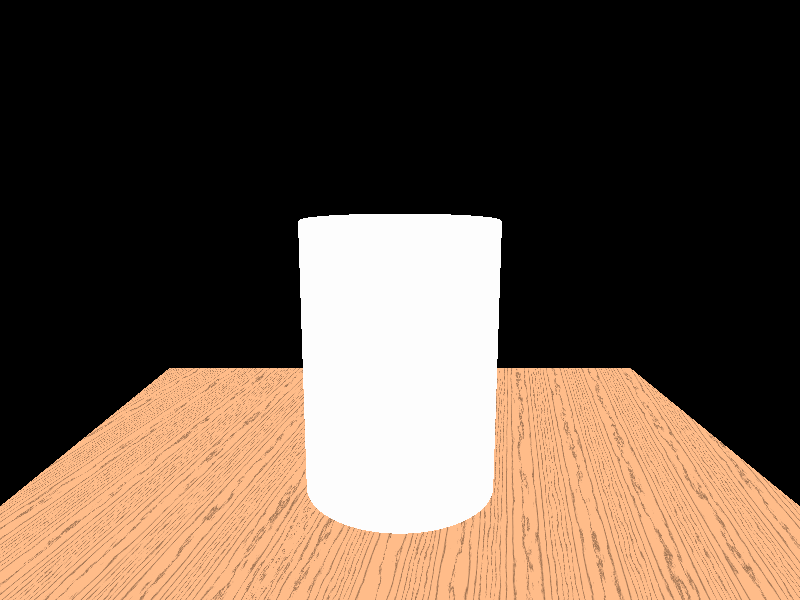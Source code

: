 //--global--------------------------
//--includes------------------------
//--declares------------------------

//mode
#declare bEdit = false;

//textures
#if (bEdit)

  #declare glassT = texture {
                      pigment {
                        colour rgb <1,0,0>
                      }
                    };
  #declare tableT = texture {
                      pigment {
                        colour rgb <0,1,0>
                      }
                    };
  #declare juiceT = texture {
                      pigment {
                        colour rgb <0,0,1>
                      }
                    };
  
#else  
  global_settings {
    assumed_gamma 1.0
    max_trace_level 5
      photons {
        count 200000               // alternatively use a total number of photons
        jitter 1.0                 // jitter phor photon rays
      }
  }
  #declare glassT = texture {
                      pigment { color rgbf <0.98, 0.98, 0.98, 0.9> }
                      finish {
                        ambient 0.1
                        diffuse 0.1
                        reflection 0.1
                        specular 0.8
                        roughness 0.003
                        phong .2                        
                        phong_size 400
                      }
                     };
  #declare tableT = texture {
                      pigment{
                        wood
                        turbulence 0.04
                        octaves 3
                        scale <0.05, .05, 1>
                        color_map {
                          [0.00 color rgb <0.5, 0.25, 0.125>]
                          [0.40 color rgb <1.0, 0.50, 0.250>]
                          [0.60 color rgb <1.0, 0.50, 0.250>]
                          [1.00 color rgb <0.5, 0.25, 0.125>]
                        }
                      }
                    }
                    texture {
                      pigment{
                        wood
                        turbulence <0.1, 0.5, 1>
                        octaves 5
                        lambda 3.25
                        scale <0.15, .5, 1>
                        rotate <5, 10, 5>
                        translate -x*2
                        color_map {  
                          [0.00 0.30 color rgb <0.35, 0.175, 0.0875> 
                                     color rgb <1.00, 0.500, 0.2500>]
                        }
                      }
                    }
  #declare juiceT = texture {
                      pigment {
                        colour rgbt <1,.5,0,.5>
                      }
                    } 
#end
                   
//--objects-------------------------

//--table
box {
  <-10,-10,-10>,
  <10,0,10>
  texture {
    tableT
  }
  no_reflection
}
//--glass
union {
  difference {
    cylinder {
      <0,0.01,0>,
      <0,7,0>,
      2.5
    }
    cylinder {
      <0,1,0>,
      <0,8,0>,
      2.4
    }
  }
  torus {
    2.45,
    0.05
    translate <0,7,0>
  }
  texture {
    glassT
  }
  photons{              // creates photon use
    target 1.0          // spacing multiplier for photons hitting the object
    refraction on
    reflection on
  }
  interior {
    ior 1.35
    fade_power 1001
    fade_distance 0.9
    fade_color .98
  }
}
//--juice
cylinder {
  <0,1,0>,
  <0,5,0>,
  2.39
  texture {
    juiceT
  }
}

//--lights--------------------------

// create a regular point light source
light_source {
  0*x                  // light's position (translated below)
  color rgb <1,1,1>    // light's color
  translate <20, 20, -40>
}

//--camera--------------------------

// perspective (default) camera
camera {
  location  <0,8,-15>
  look_at   <0,5,0>
  right     x*image_width/image_height
}
